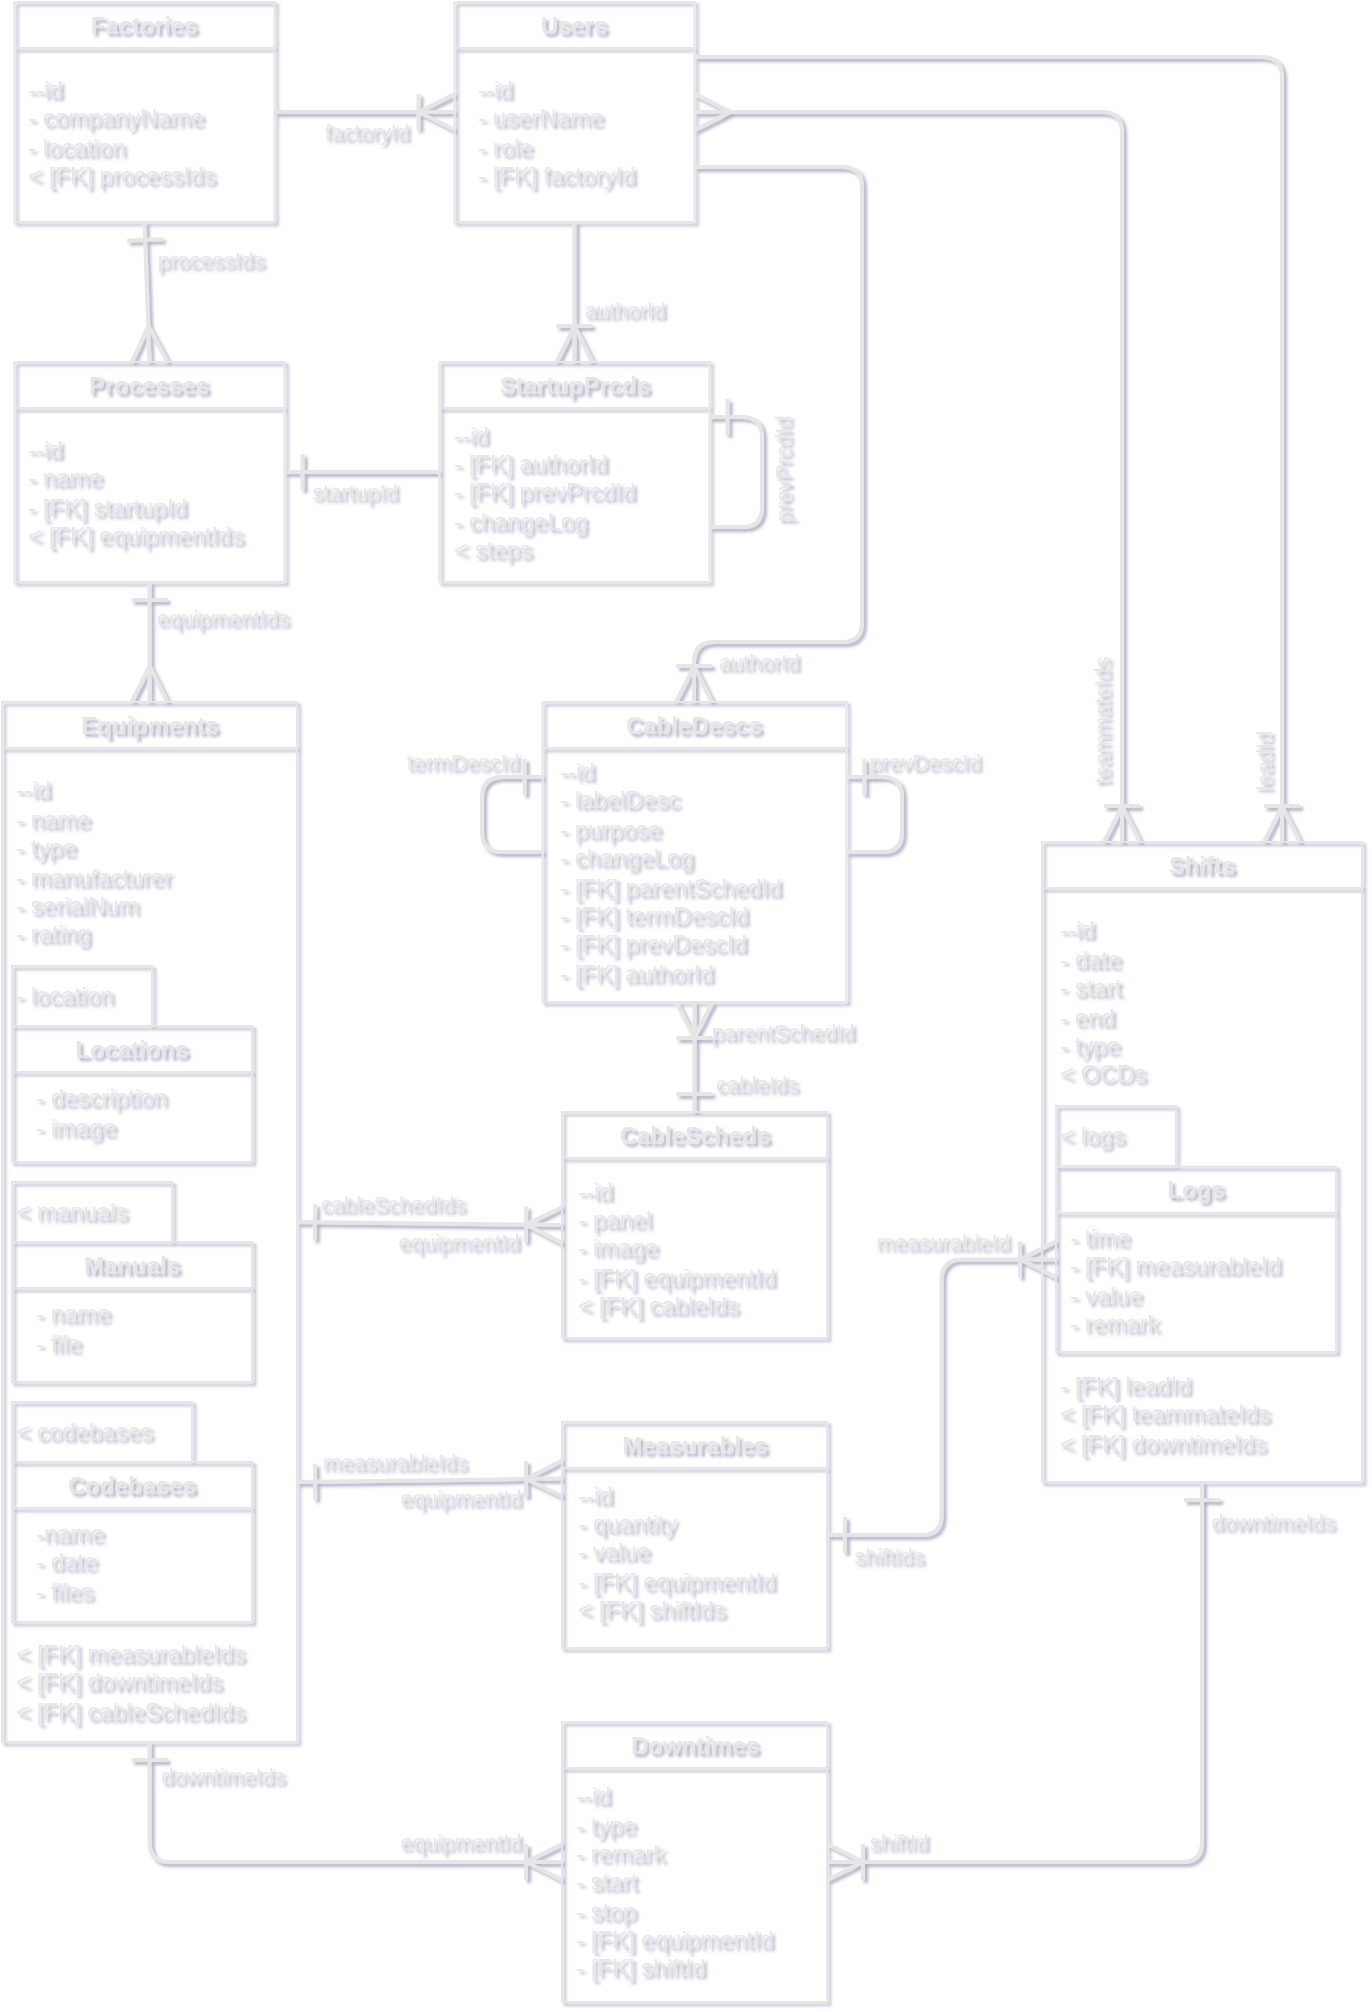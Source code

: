<mxfile scale="4" border="20">
    <diagram id="ehuV1grw5R-3Bnq4m5F4" name="Page-1">
        <mxGraphModel dx="1252" dy="904" grid="1" gridSize="10" guides="1" tooltips="1" connect="1" arrows="1" fold="1" page="1" pageScale="1" pageWidth="850" pageHeight="1100" background="none" math="0" shadow="1">
            <root>
                <mxCell id="0"/>
                <mxCell id="1" parent="0"/>
                <mxCell id="6" value="" style="edgeStyle=none;html=1;entryX=0;entryY=0.5;entryDx=0;entryDy=0;exitX=1;exitY=0.5;exitDx=0;exitDy=0;endArrow=ERoneToMany;endFill=0;strokeWidth=2;endSize=15;startSize=15;strokeColor=#E6E6E6;fontColor=#E6E6E6;labelBackgroundColor=none;" edge="1" parent="1" source="2" target="4">
                    <mxGeometry relative="1" as="geometry">
                        <mxPoint x="246.25" y="90" as="sourcePoint"/>
                    </mxGeometry>
                </mxCell>
                <mxCell id="76" value="factoryId" style="edgeLabel;html=1;align=center;verticalAlign=middle;resizable=0;points=[];fontColor=#E6E6E6;labelBackgroundColor=none;" vertex="1" connectable="0" parent="6">
                    <mxGeometry x="0.332" y="1" relative="1" as="geometry">
                        <mxPoint x="-15" y="11" as="offset"/>
                    </mxGeometry>
                </mxCell>
                <mxCell id="9" value="" style="edgeStyle=none;html=1;strokeWidth=2;endArrow=ERmany;endFill=0;startSize=15;endSize=15;entryX=0.5;entryY=0;entryDx=0;entryDy=0;exitX=0.5;exitY=1;exitDx=0;exitDy=0;startArrow=ERone;startFill=0;strokeColor=#E6E6E6;fontColor=#E6E6E6;labelBackgroundColor=none;" edge="1" parent="1" source="2" target="7">
                    <mxGeometry relative="1" as="geometry">
                        <mxPoint x="126.25" y="160" as="sourcePoint"/>
                    </mxGeometry>
                </mxCell>
                <mxCell id="77" value="processIds" style="edgeLabel;html=1;align=center;verticalAlign=middle;resizable=0;points=[];fontColor=#E6E6E6;labelBackgroundColor=none;" vertex="1" connectable="0" parent="9">
                    <mxGeometry x="-0.326" y="-1" relative="1" as="geometry">
                        <mxPoint x="33" y="-5" as="offset"/>
                    </mxGeometry>
                </mxCell>
                <mxCell id="2" value="Factories" style="swimlane;whiteSpace=wrap;html=1;strokeColor=#E6E6E6;fontColor=#E6E6E6;labelBackgroundColor=none;fillColor=none;" vertex="1" parent="1">
                    <mxGeometry x="86.25" y="30" width="130" height="110" as="geometry"/>
                </mxCell>
                <mxCell id="3" value="--id&lt;br&gt;- companyName&lt;br&gt;- location&lt;br&gt;&amp;lt; [FK] processIds" style="text;html=1;align=left;verticalAlign=middle;resizable=0;points=[];autosize=1;strokeColor=none;fillColor=none;fontColor=#E6E6E6;labelBackgroundColor=none;" vertex="1" parent="2">
                    <mxGeometry x="5" y="30" width="120" height="70" as="geometry"/>
                </mxCell>
                <mxCell id="69" style="edgeStyle=orthogonalEdgeStyle;html=1;exitX=1;exitY=0.25;exitDx=0;exitDy=0;entryX=0.75;entryY=0;entryDx=0;entryDy=0;strokeWidth=2;startArrow=none;startFill=0;endArrow=ERoneToMany;endFill=0;startSize=15;endSize=15;strokeColor=#E6E6E6;fontColor=#E6E6E6;labelBackgroundColor=none;" edge="1" parent="1" source="4" target="50">
                    <mxGeometry relative="1" as="geometry"/>
                </mxCell>
                <mxCell id="71" value="leadId" style="edgeLabel;html=1;align=center;verticalAlign=middle;resizable=0;points=[];rotation=-90;fontColor=#E6E6E6;labelBackgroundColor=none;" vertex="1" connectable="0" parent="69">
                    <mxGeometry x="0.795" relative="1" as="geometry">
                        <mxPoint x="-10" y="30" as="offset"/>
                    </mxGeometry>
                </mxCell>
                <mxCell id="4" value="Users" style="swimlane;whiteSpace=wrap;html=1;strokeColor=#E6E6E6;fontColor=#E6E6E6;labelBackgroundColor=none;fillColor=none;" vertex="1" parent="1">
                    <mxGeometry x="306.25" y="30" width="120" height="110" as="geometry"/>
                </mxCell>
                <mxCell id="5" value="--id&lt;br&gt;- userName&lt;br&gt;- role&lt;br&gt;- [FK] factoryId" style="text;html=1;align=left;verticalAlign=middle;resizable=0;points=[];autosize=1;strokeColor=none;fillColor=none;fontColor=#E6E6E6;labelBackgroundColor=none;" vertex="1" parent="4">
                    <mxGeometry x="10" y="30" width="100" height="70" as="geometry"/>
                </mxCell>
                <mxCell id="34" value="" style="html=1;strokeWidth=2;startArrow=ERone;startFill=0;endArrow=ERmany;endFill=0;startSize=15;endSize=15;entryX=0.5;entryY=0;entryDx=0;entryDy=0;exitX=0.5;exitY=1;exitDx=0;exitDy=0;strokeColor=#E6E6E6;fontColor=#E6E6E6;labelBackgroundColor=none;" edge="1" parent="1" source="7" target="16">
                    <mxGeometry relative="1" as="geometry">
                        <mxPoint x="186.25" y="350" as="sourcePoint"/>
                    </mxGeometry>
                </mxCell>
                <mxCell id="78" value="equipmentIds" style="edgeLabel;html=1;align=center;verticalAlign=middle;resizable=0;points=[];fontColor=#E6E6E6;labelBackgroundColor=none;" vertex="1" connectable="0" parent="34">
                    <mxGeometry x="-0.4" y="1" relative="1" as="geometry">
                        <mxPoint x="35" as="offset"/>
                    </mxGeometry>
                </mxCell>
                <mxCell id="7" value="Processes" style="swimlane;whiteSpace=wrap;html=1;startSize=23;strokeColor=#E6E6E6;fontColor=#E6E6E6;labelBackgroundColor=none;fillColor=none;" vertex="1" parent="1">
                    <mxGeometry x="86.25" y="210" width="135" height="110" as="geometry"/>
                </mxCell>
                <mxCell id="8" value="--id&lt;br&gt;- name&lt;br&gt;- [FK] startupId&lt;br&gt;&amp;lt; [FK] equipmentIds" style="text;html=1;align=left;verticalAlign=middle;resizable=0;points=[];autosize=1;strokeColor=none;fillColor=none;fontColor=#E6E6E6;labelBackgroundColor=none;" vertex="1" parent="7">
                    <mxGeometry x="5" y="30" width="130" height="70" as="geometry"/>
                </mxCell>
                <mxCell id="14" value="" style="edgeStyle=none;html=1;strokeWidth=2;startArrow=ERoneToMany;startFill=0;endArrow=none;endFill=0;startSize=15;endSize=15;entryX=0.5;entryY=1;entryDx=0;entryDy=0;exitX=0.5;exitY=0;exitDx=0;exitDy=0;strokeColor=#E6E6E6;fontColor=#E6E6E6;labelBackgroundColor=none;" edge="1" parent="1" source="10" target="4">
                    <mxGeometry relative="1" as="geometry">
                        <mxPoint x="306.25" y="180" as="sourcePoint"/>
                        <mxPoint x="346.25" y="180" as="targetPoint"/>
                    </mxGeometry>
                </mxCell>
                <mxCell id="75" value="authorId" style="edgeLabel;html=1;align=center;verticalAlign=middle;resizable=0;points=[];rotation=0;fontColor=#E6E6E6;labelBackgroundColor=none;" vertex="1" connectable="0" parent="14">
                    <mxGeometry x="0.234" y="-2" relative="1" as="geometry">
                        <mxPoint x="22" y="17" as="offset"/>
                    </mxGeometry>
                </mxCell>
                <mxCell id="15" style="edgeStyle=orthogonalEdgeStyle;html=1;strokeWidth=2;startArrow=ERone;startFill=0;endArrow=none;endFill=0;startSize=15;endSize=15;exitX=1;exitY=0.25;exitDx=0;exitDy=0;entryX=1;entryY=0.75;entryDx=0;entryDy=0;strokeColor=#E6E6E6;fontColor=#E6E6E6;labelBackgroundColor=none;" edge="1" parent="1" source="10" target="10">
                    <mxGeometry relative="1" as="geometry">
                        <mxPoint x="476.25" y="280" as="targetPoint"/>
                        <mxPoint x="466.25" y="240" as="sourcePoint"/>
                        <Array as="points">
                            <mxPoint x="460" y="238"/>
                            <mxPoint x="460" y="292"/>
                        </Array>
                    </mxGeometry>
                </mxCell>
                <mxCell id="72" value="prevPrcdId" style="edgeLabel;html=1;align=center;verticalAlign=middle;resizable=0;points=[];rotation=-90;fontColor=#E6E6E6;labelBackgroundColor=none;" vertex="1" connectable="0" parent="15">
                    <mxGeometry x="-0.599" relative="1" as="geometry">
                        <mxPoint x="15" y="27" as="offset"/>
                    </mxGeometry>
                </mxCell>
                <mxCell id="10" value="StartupPrcds" style="swimlane;whiteSpace=wrap;html=1;startSize=23;strokeColor=#E6E6E6;fontColor=#E6E6E6;labelBackgroundColor=none;fillColor=none;" vertex="1" parent="1">
                    <mxGeometry x="298.75" y="210" width="135" height="110" as="geometry"/>
                </mxCell>
                <mxCell id="11" value="--id&lt;br&gt;- [FK] authorId&lt;br&gt;- [FK] prevPrcdId&lt;br&gt;- changeLog&lt;br&gt;&amp;lt; steps" style="text;html=1;align=left;verticalAlign=middle;resizable=0;points=[];autosize=1;strokeColor=none;fillColor=none;fontColor=#E6E6E6;labelBackgroundColor=none;" vertex="1" parent="10">
                    <mxGeometry x="5" y="20" width="110" height="90" as="geometry"/>
                </mxCell>
                <mxCell id="12" value="" style="edgeStyle=none;html=1;strokeWidth=2;startArrow=ERone;startFill=0;endArrow=none;endFill=0;startSize=15;endSize=15;entryX=0;entryY=0.5;entryDx=0;entryDy=0;exitX=1;exitY=0.5;exitDx=0;exitDy=0;strokeColor=#E6E6E6;fontColor=#E6E6E6;labelBackgroundColor=none;" edge="1" parent="1" source="7" target="10">
                    <mxGeometry relative="1" as="geometry">
                        <mxPoint x="246.25" y="240" as="sourcePoint"/>
                        <mxPoint x="276.25" y="240" as="targetPoint"/>
                    </mxGeometry>
                </mxCell>
                <mxCell id="74" value="startupId" style="edgeLabel;html=1;align=center;verticalAlign=middle;resizable=0;points=[];fontColor=#E6E6E6;labelBackgroundColor=none;" vertex="1" connectable="0" parent="12">
                    <mxGeometry x="-0.573" y="1" relative="1" as="geometry">
                        <mxPoint x="18" y="11" as="offset"/>
                    </mxGeometry>
                </mxCell>
                <mxCell id="39" style="edgeStyle=none;html=1;entryX=0;entryY=0.5;entryDx=0;entryDy=0;strokeWidth=2;startArrow=ERone;startFill=0;endArrow=ERoneToMany;endFill=0;startSize=15;endSize=15;exitX=1;exitY=0.5;exitDx=0;exitDy=0;strokeColor=#E6E6E6;fontColor=#E6E6E6;labelBackgroundColor=none;" edge="1" parent="1" source="16" target="35">
                    <mxGeometry relative="1" as="geometry"/>
                </mxCell>
                <mxCell id="82" value="cableSchedIds" style="edgeLabel;html=1;align=center;verticalAlign=middle;resizable=0;points=[];fontColor=#E6E6E6;labelBackgroundColor=none;" vertex="1" connectable="0" parent="39">
                    <mxGeometry x="-0.651" y="-1" relative="1" as="geometry">
                        <mxPoint x="24" y="-11" as="offset"/>
                    </mxGeometry>
                </mxCell>
                <mxCell id="83" value="equipmentId" style="edgeLabel;html=1;align=center;verticalAlign=middle;resizable=0;points=[];fontColor=#E6E6E6;labelBackgroundColor=none;" vertex="1" connectable="0" parent="39">
                    <mxGeometry x="0.653" relative="1" as="geometry">
                        <mxPoint x="-29" y="9" as="offset"/>
                    </mxGeometry>
                </mxCell>
                <mxCell id="46" style="html=1;exitX=1;exitY=0.75;exitDx=0;exitDy=0;entryX=0;entryY=0.25;entryDx=0;entryDy=0;strokeWidth=2;startArrow=ERone;startFill=0;endArrow=ERoneToMany;endFill=0;startSize=15;endSize=15;strokeColor=#E6E6E6;fontColor=#E6E6E6;labelBackgroundColor=none;" edge="1" parent="1" source="16" target="44">
                    <mxGeometry relative="1" as="geometry"/>
                </mxCell>
                <mxCell id="84" value="measurableIds" style="edgeLabel;html=1;align=center;verticalAlign=middle;resizable=0;points=[];fontColor=#E6E6E6;labelBackgroundColor=none;" vertex="1" connectable="0" parent="46">
                    <mxGeometry x="-0.651" y="2" relative="1" as="geometry">
                        <mxPoint x="25" y="-8" as="offset"/>
                    </mxGeometry>
                </mxCell>
                <mxCell id="85" value="equipmentId" style="edgeLabel;html=1;align=center;verticalAlign=middle;resizable=0;points=[];fontColor=#E6E6E6;labelBackgroundColor=none;" vertex="1" connectable="0" parent="46">
                    <mxGeometry x="0.496" relative="1" as="geometry">
                        <mxPoint x="-18" y="9" as="offset"/>
                    </mxGeometry>
                </mxCell>
                <mxCell id="16" value="Equipments" style="swimlane;whiteSpace=wrap;html=1;startSize=23;strokeColor=#E6E6E6;fontColor=#E6E6E6;labelBackgroundColor=none;fillColor=none;" vertex="1" parent="1">
                    <mxGeometry x="80" y="380" width="147.5" height="520" as="geometry"/>
                </mxCell>
                <mxCell id="17" value="--id&lt;br&gt;- name&lt;br&gt;- type&lt;br&gt;- manufacturer&lt;br&gt;- serialNum&lt;br&gt;- rating" style="text;html=1;align=left;verticalAlign=middle;resizable=0;points=[];autosize=1;strokeColor=none;fillColor=none;fontColor=#E6E6E6;labelBackgroundColor=none;" vertex="1" parent="16">
                    <mxGeometry x="5" y="30" width="100" height="100" as="geometry"/>
                </mxCell>
                <mxCell id="24" value="" style="group;strokeColor=none;fontColor=#E6E6E6;labelBackgroundColor=none;fillColor=none;" vertex="1" connectable="0" parent="16">
                    <mxGeometry x="5" y="132" width="120" height="98" as="geometry"/>
                </mxCell>
                <mxCell id="18" value="Locations" style="swimlane;whiteSpace=wrap;html=1;align=center;strokeColor=#E6E6E6;fontColor=#E6E6E6;labelBackgroundColor=none;fillColor=none;" vertex="1" parent="24">
                    <mxGeometry y="30" width="120" height="68" as="geometry">
                        <mxRectangle x="5" y="130" width="90" height="30" as="alternateBounds"/>
                    </mxGeometry>
                </mxCell>
                <mxCell id="19" value="- description&lt;br&gt;- image" style="text;html=1;align=left;verticalAlign=middle;resizable=0;points=[];autosize=1;strokeColor=none;fillColor=none;fontColor=#E6E6E6;labelBackgroundColor=none;" vertex="1" parent="18">
                    <mxGeometry x="10" y="23.491" width="90" height="40" as="geometry"/>
                </mxCell>
                <mxCell id="23" value="- location" style="text;html=1;align=left;verticalAlign=middle;resizable=0;points=[];autosize=1;strokeColor=#E6E6E6;fillColor=none;fontColor=#E6E6E6;labelBackgroundColor=none;" vertex="1" parent="24">
                    <mxGeometry width="70" height="30" as="geometry"/>
                </mxCell>
                <mxCell id="25" value="" style="group;strokeColor=none;fontColor=#E6E6E6;labelBackgroundColor=none;fillColor=none;" vertex="1" connectable="0" parent="16">
                    <mxGeometry x="5" y="240" width="120" height="110" as="geometry"/>
                </mxCell>
                <mxCell id="26" value="Manuals" style="swimlane;whiteSpace=wrap;html=1;align=center;strokeColor=#E6E6E6;fontColor=#E6E6E6;labelBackgroundColor=none;fillColor=none;" vertex="1" parent="25">
                    <mxGeometry y="30" width="120" height="70" as="geometry">
                        <mxRectangle x="5" y="130" width="90" height="30" as="alternateBounds"/>
                    </mxGeometry>
                </mxCell>
                <mxCell id="27" value="- name&lt;br&gt;- file" style="text;html=1;align=left;verticalAlign=middle;resizable=0;points=[];autosize=1;strokeColor=none;fillColor=none;fontColor=#E6E6E6;labelBackgroundColor=none;" vertex="1" parent="26">
                    <mxGeometry x="10" y="23" width="60" height="40" as="geometry"/>
                </mxCell>
                <mxCell id="28" value="&amp;lt; manuals" style="text;html=1;align=left;verticalAlign=middle;resizable=0;points=[];autosize=1;strokeColor=#E6E6E6;fillColor=none;fontColor=#E6E6E6;labelBackgroundColor=none;" vertex="1" parent="25">
                    <mxGeometry width="80" height="30" as="geometry"/>
                </mxCell>
                <mxCell id="29" value="" style="group;strokeColor=none;fontColor=#E6E6E6;labelBackgroundColor=none;fillColor=none;" vertex="1" connectable="0" parent="16">
                    <mxGeometry x="5" y="350" width="120" height="110" as="geometry"/>
                </mxCell>
                <mxCell id="30" value="Codebases" style="swimlane;whiteSpace=wrap;html=1;align=center;strokeColor=#E6E6E6;fontColor=#E6E6E6;labelBackgroundColor=none;fillColor=none;" vertex="1" parent="29">
                    <mxGeometry y="30" width="120" height="80" as="geometry">
                        <mxRectangle x="5" y="130" width="90" height="30" as="alternateBounds"/>
                    </mxGeometry>
                </mxCell>
                <mxCell id="31" value="-name&lt;br&gt;- date&lt;br&gt;- files" style="text;html=1;align=left;verticalAlign=middle;resizable=0;points=[];autosize=1;strokeColor=none;fillColor=none;fontColor=#E6E6E6;labelBackgroundColor=none;" vertex="1" parent="30">
                    <mxGeometry x="10" y="20" width="60" height="60" as="geometry"/>
                </mxCell>
                <mxCell id="32" value="&amp;lt; codebases" style="text;html=1;align=left;verticalAlign=middle;resizable=0;points=[];autosize=1;strokeColor=#E6E6E6;fillColor=none;fontColor=#E6E6E6;labelBackgroundColor=none;" vertex="1" parent="29">
                    <mxGeometry width="90" height="30" as="geometry"/>
                </mxCell>
                <mxCell id="33" value="&amp;lt; [FK] measurableIds&lt;br&gt;&amp;lt; [FK] downtimeIds&lt;br&gt;&amp;lt; [FK] cableSchedIds" style="text;html=1;align=left;verticalAlign=middle;resizable=0;points=[];autosize=1;strokeColor=none;fillColor=none;fontColor=#E6E6E6;labelBackgroundColor=none;" vertex="1" parent="16">
                    <mxGeometry x="5" y="460" width="140" height="60" as="geometry"/>
                </mxCell>
                <mxCell id="40" style="edgeStyle=none;html=1;entryX=0.5;entryY=1;entryDx=0;entryDy=0;strokeWidth=2;startArrow=ERone;startFill=0;endArrow=ERoneToMany;endFill=0;startSize=15;endSize=15;exitX=0.5;exitY=0;exitDx=0;exitDy=0;strokeColor=#E6E6E6;fontColor=#E6E6E6;labelBackgroundColor=none;" edge="1" parent="1" source="35" target="37">
                    <mxGeometry relative="1" as="geometry">
                        <mxPoint x="440" y="570" as="sourcePoint"/>
                    </mxGeometry>
                </mxCell>
                <mxCell id="92" value="cableIds" style="edgeLabel;html=1;align=center;verticalAlign=middle;resizable=0;points=[];fontColor=#E6E6E6;labelBackgroundColor=none;" vertex="1" connectable="0" parent="40">
                    <mxGeometry x="-0.484" y="-2" relative="1" as="geometry">
                        <mxPoint x="29" as="offset"/>
                    </mxGeometry>
                </mxCell>
                <mxCell id="93" value="parentSchedId" style="edgeLabel;html=1;align=center;verticalAlign=middle;resizable=0;points=[];fontColor=#E6E6E6;labelBackgroundColor=none;" vertex="1" connectable="0" parent="40">
                    <mxGeometry x="0.476" y="-3" relative="1" as="geometry">
                        <mxPoint x="41" as="offset"/>
                    </mxGeometry>
                </mxCell>
                <mxCell id="35" value="CableScheds" style="swimlane;whiteSpace=wrap;html=1;align=center;strokeColor=#E6E6E6;fontColor=#E6E6E6;labelBackgroundColor=none;fillColor=none;" vertex="1" parent="1">
                    <mxGeometry x="360" y="585" width="132.5" height="113" as="geometry">
                        <mxRectangle x="5" y="130" width="90" height="30" as="alternateBounds"/>
                    </mxGeometry>
                </mxCell>
                <mxCell id="36" value="--id&lt;br&gt;- panel&lt;br&gt;- image&lt;br&gt;- [FK] equipmentId&lt;br&gt;&amp;lt; [FK] cableIds" style="text;html=1;align=left;verticalAlign=middle;resizable=0;points=[];autosize=1;strokeColor=none;fillColor=none;fontColor=#E6E6E6;labelBackgroundColor=none;" vertex="1" parent="35">
                    <mxGeometry x="6.25" y="23" width="120" height="90" as="geometry"/>
                </mxCell>
                <mxCell id="37" value="CableDescs" style="swimlane;whiteSpace=wrap;html=1;align=center;strokeColor=#E6E6E6;fontColor=#E6E6E6;labelBackgroundColor=none;fillColor=none;" vertex="1" parent="1">
                    <mxGeometry x="350.31" y="380" width="151.87" height="150" as="geometry">
                        <mxRectangle x="5" y="130" width="90" height="30" as="alternateBounds"/>
                    </mxGeometry>
                </mxCell>
                <mxCell id="38" value="--id&lt;br&gt;- labelDesc&lt;br&gt;- purpose&lt;br&gt;- changeLog&lt;br&gt;- [FK] parentSchedId&lt;br&gt;- [FK] termDescId&lt;br&gt;- [FK] prevDescId&lt;br&gt;- [FK] authorId" style="text;html=1;align=left;verticalAlign=middle;resizable=0;points=[];autosize=1;strokeColor=none;fillColor=none;fontColor=#E6E6E6;labelBackgroundColor=none;" vertex="1" parent="37">
                    <mxGeometry x="6.25" y="20" width="130" height="130" as="geometry"/>
                </mxCell>
                <mxCell id="41" style="edgeStyle=orthogonalEdgeStyle;html=1;strokeWidth=2;startArrow=ERone;startFill=0;endArrow=none;endFill=0;startSize=15;endSize=15;exitX=0;exitY=0.25;exitDx=0;exitDy=0;entryX=0;entryY=0.5;entryDx=0;entryDy=0;strokeColor=#E6E6E6;fontColor=#E6E6E6;labelBackgroundColor=none;" edge="1" parent="1" source="37" target="37">
                    <mxGeometry relative="1" as="geometry">
                        <mxPoint x="339.93" y="455" as="targetPoint"/>
                        <mxPoint x="339.93" y="400" as="sourcePoint"/>
                        <Array as="points">
                            <mxPoint x="320" y="418"/>
                            <mxPoint x="320" y="455"/>
                        </Array>
                    </mxGeometry>
                </mxCell>
                <mxCell id="79" value="termDescId" style="edgeLabel;html=1;align=center;verticalAlign=middle;resizable=0;points=[];fontColor=#E6E6E6;labelBackgroundColor=none;" vertex="1" connectable="0" parent="41">
                    <mxGeometry x="-0.226" y="4" relative="1" as="geometry">
                        <mxPoint x="-14" y="-15" as="offset"/>
                    </mxGeometry>
                </mxCell>
                <mxCell id="42" style="edgeStyle=orthogonalEdgeStyle;html=1;strokeWidth=2;startArrow=ERone;startFill=0;endArrow=none;endFill=0;startSize=15;endSize=15;exitX=1;exitY=0.25;exitDx=0;exitDy=0;entryX=1;entryY=0.5;entryDx=0;entryDy=0;strokeColor=#E6E6E6;fontColor=#E6E6E6;labelBackgroundColor=none;" edge="1" parent="1" source="37" target="37">
                    <mxGeometry relative="1" as="geometry">
                        <mxPoint x="560" y="480" as="targetPoint"/>
                        <mxPoint x="540" y="390" as="sourcePoint"/>
                        <Array as="points">
                            <mxPoint x="530" y="418"/>
                            <mxPoint x="530" y="455"/>
                        </Array>
                    </mxGeometry>
                </mxCell>
                <mxCell id="80" value="prevDescId" style="edgeLabel;html=1;align=center;verticalAlign=middle;resizable=0;points=[];fontColor=#E6E6E6;labelBackgroundColor=none;" vertex="1" connectable="0" parent="42">
                    <mxGeometry x="-0.324" y="-2" relative="1" as="geometry">
                        <mxPoint x="13" y="-11" as="offset"/>
                    </mxGeometry>
                </mxCell>
                <mxCell id="43" style="edgeStyle=orthogonalEdgeStyle;html=1;strokeWidth=2;startArrow=none;startFill=0;endArrow=ERoneToMany;endFill=0;startSize=15;endSize=15;exitX=1;exitY=0.75;exitDx=0;exitDy=0;strokeColor=#E6E6E6;fontColor=#E6E6E6;labelBackgroundColor=none;" edge="1" parent="1" source="4" target="37">
                    <mxGeometry relative="1" as="geometry">
                        <mxPoint x="470" y="80" as="sourcePoint"/>
                        <Array as="points">
                            <mxPoint x="510" y="112"/>
                            <mxPoint x="510" y="350"/>
                            <mxPoint x="426" y="350"/>
                        </Array>
                    </mxGeometry>
                </mxCell>
                <mxCell id="81" value="authorId" style="edgeLabel;html=1;align=center;verticalAlign=middle;resizable=0;points=[];fontColor=#E6E6E6;labelBackgroundColor=none;" vertex="1" connectable="0" parent="43">
                    <mxGeometry x="0.757" y="-3" relative="1" as="geometry">
                        <mxPoint x="9" y="13" as="offset"/>
                    </mxGeometry>
                </mxCell>
                <mxCell id="44" value="Measurables" style="swimlane;whiteSpace=wrap;html=1;align=center;strokeColor=#E6E6E6;fontColor=#E6E6E6;labelBackgroundColor=none;fillColor=none;" vertex="1" parent="1">
                    <mxGeometry x="359.99" y="740" width="132.5" height="113" as="geometry">
                        <mxRectangle x="5" y="130" width="90" height="30" as="alternateBounds"/>
                    </mxGeometry>
                </mxCell>
                <mxCell id="45" value="--id&lt;br&gt;- quantity&lt;br&gt;- value&lt;br&gt;- [FK] equipmentId&lt;br&gt;&amp;lt; [FK] shiftIds" style="text;html=1;align=left;verticalAlign=middle;resizable=0;points=[];autosize=1;strokeColor=none;fillColor=none;fontColor=#E6E6E6;labelBackgroundColor=none;" vertex="1" parent="44">
                    <mxGeometry x="6.25" y="20" width="120" height="90" as="geometry"/>
                </mxCell>
                <mxCell id="47" value="Downtimes" style="swimlane;whiteSpace=wrap;html=1;align=center;strokeColor=#E6E6E6;fontColor=#E6E6E6;labelBackgroundColor=none;fillColor=none;" vertex="1" parent="1">
                    <mxGeometry x="360" y="890" width="132.5" height="140" as="geometry">
                        <mxRectangle x="5" y="130" width="90" height="30" as="alternateBounds"/>
                    </mxGeometry>
                </mxCell>
                <mxCell id="48" value="--id&lt;br&gt;- type&lt;br&gt;- remark&lt;br&gt;- start&lt;br&gt;- stop&lt;br&gt;- [FK] equipmentId&lt;br&gt;- [FK] shiftId" style="text;html=1;align=left;verticalAlign=middle;resizable=0;points=[];autosize=1;strokeColor=none;fillColor=none;fontColor=#E6E6E6;labelBackgroundColor=none;" vertex="1" parent="47">
                    <mxGeometry x="5" y="25" width="120" height="110" as="geometry"/>
                </mxCell>
                <mxCell id="49" style="edgeStyle=orthogonalEdgeStyle;html=1;entryX=0;entryY=0.5;entryDx=0;entryDy=0;strokeWidth=2;startArrow=ERone;startFill=0;endArrow=ERoneToMany;endFill=0;startSize=15;endSize=15;exitX=0.5;exitY=1;exitDx=0;exitDy=0;strokeColor=#E6E6E6;fontColor=#E6E6E6;labelBackgroundColor=none;" edge="1" parent="1" source="16" target="47">
                    <mxGeometry relative="1" as="geometry">
                        <mxPoint x="100" y="930" as="sourcePoint"/>
                        <Array as="points">
                            <mxPoint x="154" y="960"/>
                        </Array>
                    </mxGeometry>
                </mxCell>
                <mxCell id="86" value="equipmentId" style="edgeLabel;html=1;align=center;verticalAlign=middle;resizable=0;points=[];fontColor=#E6E6E6;labelBackgroundColor=none;" vertex="1" connectable="0" parent="49">
                    <mxGeometry x="0.737" y="3" relative="1" as="geometry">
                        <mxPoint x="-16" y="-7" as="offset"/>
                    </mxGeometry>
                </mxCell>
                <mxCell id="87" value="downtimeIds" style="edgeLabel;html=1;align=center;verticalAlign=middle;resizable=0;points=[];fontColor=#E6E6E6;labelBackgroundColor=none;" vertex="1" connectable="0" parent="49">
                    <mxGeometry x="-0.877" y="2" relative="1" as="geometry">
                        <mxPoint x="34" as="offset"/>
                    </mxGeometry>
                </mxCell>
                <mxCell id="67" style="edgeStyle=orthogonalEdgeStyle;html=1;entryX=1;entryY=0.5;entryDx=0;entryDy=0;strokeWidth=2;startArrow=ERone;startFill=0;endArrow=ERoneToMany;endFill=0;startSize=15;endSize=15;exitX=0.5;exitY=1;exitDx=0;exitDy=0;strokeColor=#E6E6E6;fontColor=#E6E6E6;labelBackgroundColor=none;" edge="1" parent="1" source="50" target="47">
                    <mxGeometry relative="1" as="geometry">
                        <mxPoint x="680" y="810" as="sourcePoint"/>
                        <Array as="points">
                            <mxPoint x="680" y="960"/>
                        </Array>
                    </mxGeometry>
                </mxCell>
                <mxCell id="88" value="shiftId" style="edgeLabel;html=1;align=center;verticalAlign=middle;resizable=0;points=[];fontColor=#E6E6E6;labelBackgroundColor=none;" vertex="1" connectable="0" parent="67">
                    <mxGeometry x="0.836" y="3" relative="1" as="geometry">
                        <mxPoint x="4" y="-13" as="offset"/>
                    </mxGeometry>
                </mxCell>
                <mxCell id="89" value="downtimeIds" style="edgeLabel;html=1;align=center;verticalAlign=middle;resizable=0;points=[];fontColor=#E6E6E6;labelBackgroundColor=none;" vertex="1" connectable="0" parent="67">
                    <mxGeometry x="-0.907" y="3" relative="1" as="geometry">
                        <mxPoint x="32" y="2" as="offset"/>
                    </mxGeometry>
                </mxCell>
                <mxCell id="68" style="edgeStyle=orthogonalEdgeStyle;html=1;entryX=1;entryY=0.5;entryDx=0;entryDy=0;strokeWidth=2;startArrow=ERoneToMany;startFill=0;endArrow=ERmany;endFill=0;startSize=15;endSize=15;exitX=0.25;exitY=0;exitDx=0;exitDy=0;strokeColor=#E6E6E6;fontColor=#E6E6E6;labelBackgroundColor=none;" edge="1" parent="1" source="50" target="4">
                    <mxGeometry relative="1" as="geometry">
                        <Array as="points">
                            <mxPoint x="640" y="85"/>
                        </Array>
                    </mxGeometry>
                </mxCell>
                <mxCell id="70" value="teammateIds" style="edgeLabel;html=1;align=center;verticalAlign=middle;resizable=0;points=[];rotation=-90;fontColor=#E6E6E6;labelBackgroundColor=none;" vertex="1" connectable="0" parent="68">
                    <mxGeometry x="-0.826" relative="1" as="geometry">
                        <mxPoint x="-10" y="-10" as="offset"/>
                    </mxGeometry>
                </mxCell>
                <mxCell id="50" value="Shifts" style="swimlane;whiteSpace=wrap;html=1;startSize=23;strokeColor=#E6E6E6;fontColor=#E6E6E6;labelBackgroundColor=none;fillColor=none;" vertex="1" parent="1">
                    <mxGeometry x="600" y="450" width="160" height="320" as="geometry"/>
                </mxCell>
                <mxCell id="51" value="--id&lt;br&gt;- date&lt;br&gt;- start&lt;br&gt;- end&lt;br&gt;- type&lt;br&gt;&amp;lt; OCDs" style="text;html=1;align=left;verticalAlign=middle;resizable=0;points=[];autosize=1;strokeColor=none;fillColor=none;fontColor=#E6E6E6;labelBackgroundColor=none;" vertex="1" parent="50">
                    <mxGeometry x="7" y="30" width="70" height="100" as="geometry"/>
                </mxCell>
                <mxCell id="52" value="" style="group;strokeColor=none;fontColor=#E6E6E6;labelBackgroundColor=none;fillColor=none;" vertex="1" connectable="0" parent="50">
                    <mxGeometry x="7" y="132" width="140" height="128" as="geometry"/>
                </mxCell>
                <mxCell id="53" value="Logs" style="swimlane;whiteSpace=wrap;html=1;align=center;strokeColor=#E6E6E6;fontColor=#E6E6E6;labelBackgroundColor=none;fillColor=none;" vertex="1" parent="52">
                    <mxGeometry y="30.395" width="140" height="92.605" as="geometry">
                        <mxRectangle x="5" y="130" width="90" height="30" as="alternateBounds"/>
                    </mxGeometry>
                </mxCell>
                <mxCell id="54" value="- time&lt;br&gt;- [FK] measurableId&lt;br&gt;- value&lt;br&gt;- remark" style="text;html=1;align=left;verticalAlign=middle;resizable=0;points=[];autosize=1;strokeColor=none;fillColor=none;fontColor=#E6E6E6;labelBackgroundColor=none;" vertex="1" parent="53">
                    <mxGeometry x="5" y="21.607" width="130" height="70" as="geometry"/>
                </mxCell>
                <mxCell id="55" value="&amp;lt; logs" style="text;html=1;align=left;verticalAlign=middle;resizable=0;points=[];autosize=1;strokeColor=#E6E6E6;fillColor=none;fontColor=#E6E6E6;labelBackgroundColor=none;" vertex="1" parent="52">
                    <mxGeometry width="60" height="30" as="geometry"/>
                </mxCell>
                <mxCell id="64" value="- [FK] leadId&lt;br&gt;&amp;lt; [FK] teammateIds&lt;br&gt;&amp;lt; [FK] downtimeIds" style="text;html=1;align=left;verticalAlign=middle;resizable=0;points=[];autosize=1;strokeColor=none;fillColor=none;fontColor=#E6E6E6;labelBackgroundColor=none;" vertex="1" parent="50">
                    <mxGeometry x="7" y="256" width="130" height="60" as="geometry"/>
                </mxCell>
                <mxCell id="65" style="edgeStyle=orthogonalEdgeStyle;html=1;entryX=0;entryY=0.5;entryDx=0;entryDy=0;strokeWidth=2;startArrow=ERone;startFill=0;endArrow=ERoneToMany;endFill=0;startSize=15;endSize=15;exitX=1;exitY=0.5;exitDx=0;exitDy=0;strokeColor=#E6E6E6;fontColor=#E6E6E6;labelBackgroundColor=none;" edge="1" parent="1" source="44" target="53">
                    <mxGeometry relative="1" as="geometry">
                        <mxPoint x="520" y="805" as="sourcePoint"/>
                    </mxGeometry>
                </mxCell>
                <mxCell id="90" value="shiftIds" style="edgeLabel;html=1;align=center;verticalAlign=middle;resizable=0;points=[];fontColor=#E6E6E6;labelBackgroundColor=none;" vertex="1" connectable="0" parent="65">
                    <mxGeometry x="-0.837" y="-1" relative="1" as="geometry">
                        <mxPoint x="10" y="9" as="offset"/>
                    </mxGeometry>
                </mxCell>
                <mxCell id="91" value="measurableId" style="edgeLabel;html=1;align=center;verticalAlign=middle;resizable=0;points=[];fontColor=#E6E6E6;labelBackgroundColor=none;" vertex="1" connectable="0" parent="65">
                    <mxGeometry x="0.629" y="3" relative="1" as="geometry">
                        <mxPoint x="-10" y="-6" as="offset"/>
                    </mxGeometry>
                </mxCell>
            </root>
        </mxGraphModel>
    </diagram>
</mxfile>